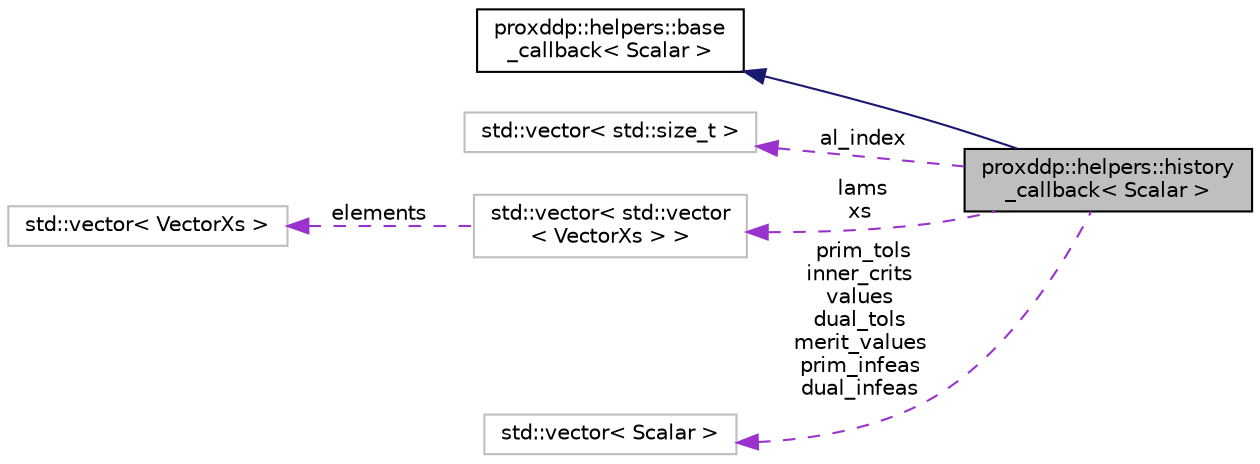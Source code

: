 digraph "proxddp::helpers::history_callback&lt; Scalar &gt;"
{
 // LATEX_PDF_SIZE
  bgcolor="transparent";
  edge [fontname="Helvetica",fontsize="10",labelfontname="Helvetica",labelfontsize="10"];
  node [fontname="Helvetica",fontsize="10",shape=record];
  rankdir="LR";
  Node1 [label="proxddp::helpers::history\l_callback\< Scalar \>",height=0.2,width=0.4,color="black", fillcolor="grey75", style="filled", fontcolor="black",tooltip="Store the history of results."];
  Node2 -> Node1 [dir="back",color="midnightblue",fontsize="10",style="solid",fontname="Helvetica"];
  Node2 [label="proxddp::helpers::base\l_callback\< Scalar \>",height=0.2,width=0.4,color="black",URL="$structproxddp_1_1helpers_1_1base__callback.html",tooltip=" "];
  Node3 -> Node1 [dir="back",color="darkorchid3",fontsize="10",style="dashed",label=" al_index" ,fontname="Helvetica"];
  Node3 [label="std::vector\< std::size_t \>",height=0.2,width=0.4,color="grey75",tooltip=" "];
  Node4 -> Node1 [dir="back",color="darkorchid3",fontsize="10",style="dashed",label=" lams\nxs" ,fontname="Helvetica"];
  Node4 [label="std::vector\< std::vector\l\< VectorXs \> \>",height=0.2,width=0.4,color="grey75",tooltip=" "];
  Node5 -> Node4 [dir="back",color="darkorchid3",fontsize="10",style="dashed",label=" elements" ,fontname="Helvetica"];
  Node5 [label="std::vector\< VectorXs \>",height=0.2,width=0.4,color="grey75",tooltip=" "];
  Node6 -> Node1 [dir="back",color="darkorchid3",fontsize="10",style="dashed",label=" prim_tols\ninner_crits\nvalues\ndual_tols\nmerit_values\nprim_infeas\ndual_infeas" ,fontname="Helvetica"];
  Node6 [label="std::vector\< Scalar \>",height=0.2,width=0.4,color="grey75",tooltip=" "];
}
